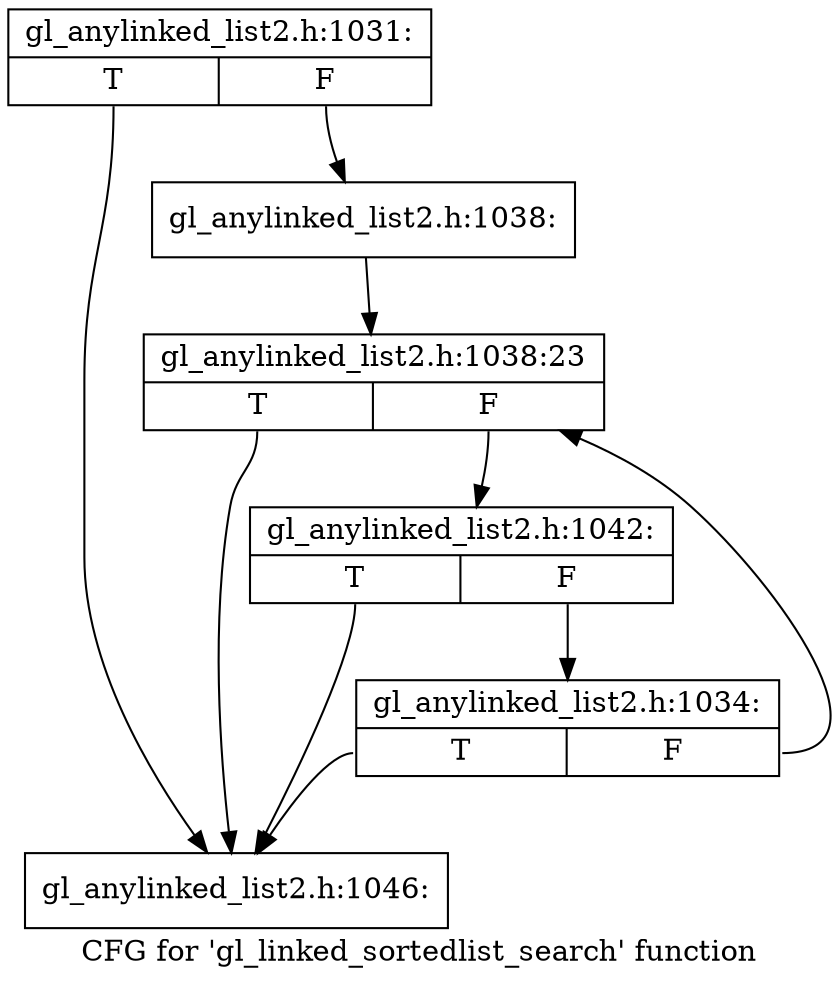 digraph "CFG for 'gl_linked_sortedlist_search' function" {
	label="CFG for 'gl_linked_sortedlist_search' function";

	Node0xc7627a0 [shape=record,label="{gl_anylinked_list2.h:1031:|{<s0>T|<s1>F}}"];
	Node0xc7627a0:s0 -> Node0xc7ae190;
	Node0xc7627a0:s1 -> Node0xc8b8c20;
	Node0xc8b8c20 [shape=record,label="{gl_anylinked_list2.h:1038:}"];
	Node0xc8b8c20 -> Node0xc764990;
	Node0xc764680 [shape=record,label="{gl_anylinked_list2.h:1034:|{<s0>T|<s1>F}}"];
	Node0xc764680:s0 -> Node0xc7ae190;
	Node0xc764680:s1 -> Node0xc764990;
	Node0xc764990 [shape=record,label="{gl_anylinked_list2.h:1038:23|{<s0>T|<s1>F}}"];
	Node0xc764990:s0 -> Node0xc7ae190;
	Node0xc764990:s1 -> Node0xc765c30;
	Node0xc765c30 [shape=record,label="{gl_anylinked_list2.h:1042:|{<s0>T|<s1>F}}"];
	Node0xc765c30:s0 -> Node0xc7ae190;
	Node0xc765c30:s1 -> Node0xc764680;
	Node0xc7ae190 [shape=record,label="{gl_anylinked_list2.h:1046:}"];
}
